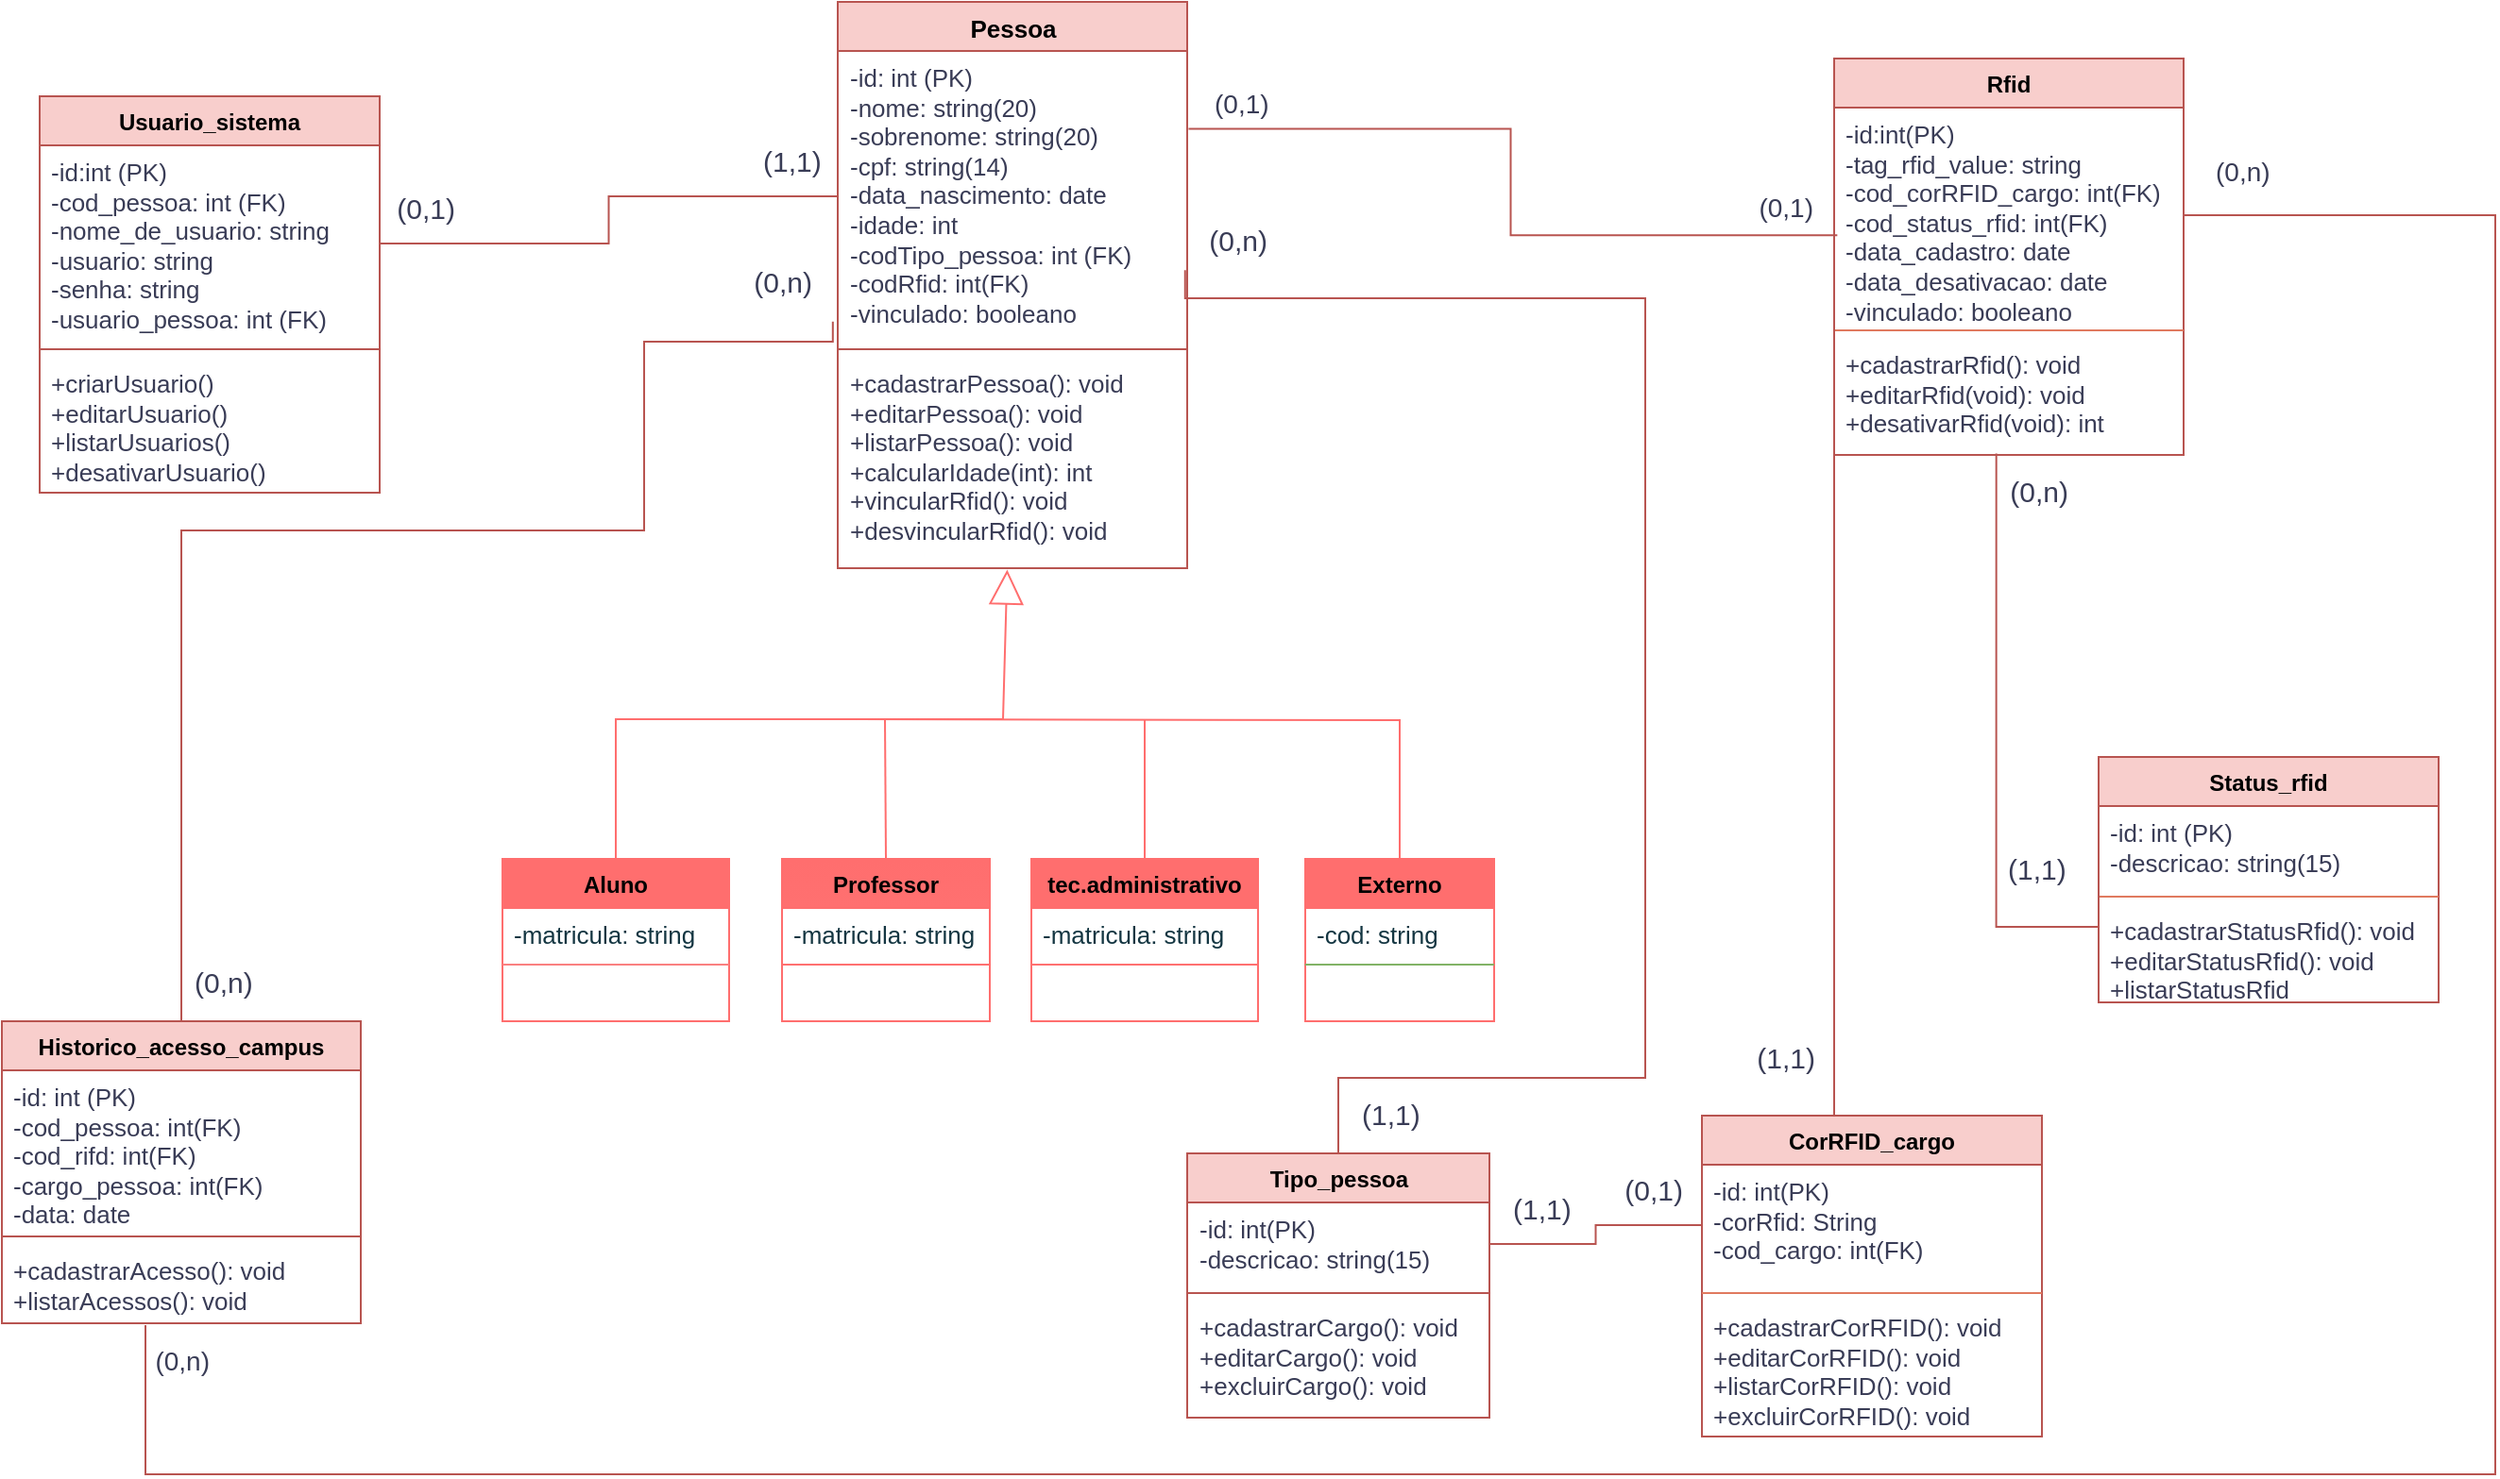 <mxfile version="24.7.5">
  <diagram id="C5RBs43oDa-KdzZeNtuy" name="Page-1">
    <mxGraphModel dx="1434" dy="844" grid="1" gridSize="10" guides="1" tooltips="1" connect="1" arrows="1" fold="1" page="0" pageScale="1" pageWidth="827" pageHeight="1169" math="0" shadow="0">
      <root>
        <mxCell id="WIyWlLk6GJQsqaUBKTNV-0" />
        <mxCell id="WIyWlLk6GJQsqaUBKTNV-1" parent="WIyWlLk6GJQsqaUBKTNV-0" />
        <mxCell id="M4-ka_P6qyNskd-XwN5T-8" value="Rfid" style="swimlane;fontStyle=1;align=center;verticalAlign=top;childLayout=stackLayout;horizontal=1;startSize=26;horizontalStack=0;resizeParent=1;resizeParentMax=0;resizeLast=0;collapsible=1;marginBottom=0;whiteSpace=wrap;html=1;strokeColor=#b85450;fillColor=#f8cecc;labelBackgroundColor=none;" parent="WIyWlLk6GJQsqaUBKTNV-1" vertex="1">
          <mxGeometry x="1060" y="60" width="185" height="210" as="geometry" />
        </mxCell>
        <mxCell id="M4-ka_P6qyNskd-XwN5T-9" value="&lt;div style=&quot;font-size: 13px;&quot;&gt;&lt;span style=&quot;text-wrap: nowrap; font-size: 13px;&quot;&gt;-id:int(PK)&lt;/span&gt;&lt;/div&gt;&lt;div style=&quot;font-size: 13px;&quot;&gt;&lt;span style=&quot;text-wrap: nowrap; font-size: 13px;&quot;&gt;-tag_rfid_value: string&lt;/span&gt;&lt;/div&gt;&lt;div style=&quot;font-size: 13px;&quot;&gt;&lt;span style=&quot;text-wrap: nowrap; font-size: 13px;&quot;&gt;-cod_corRFID_cargo: int(FK)&lt;/span&gt;&lt;/div&gt;&lt;div style=&quot;font-size: 13px;&quot;&gt;&lt;span style=&quot;text-wrap: nowrap; font-size: 13px;&quot;&gt;-cod_status_rfid: int(FK)&lt;/span&gt;&lt;/div&gt;&lt;div style=&quot;font-size: 13px;&quot;&gt;&lt;span style=&quot;text-wrap: nowrap; font-size: 13px;&quot;&gt;-data_cadastro: date&lt;/span&gt;&lt;/div&gt;&lt;div style=&quot;font-size: 13px;&quot;&gt;&lt;span style=&quot;text-wrap: nowrap; font-size: 13px;&quot;&gt;-data_desativacao: date&lt;/span&gt;&lt;/div&gt;&lt;div style=&quot;font-size: 13px;&quot;&gt;&lt;span style=&quot;text-wrap: nowrap; font-size: 13px;&quot;&gt;-vinculado: booleano&lt;/span&gt;&lt;/div&gt;" style="text;strokeColor=none;fillColor=none;align=left;verticalAlign=top;spacingLeft=4;spacingRight=4;overflow=hidden;rotatable=0;points=[[0,0.5],[1,0.5]];portConstraint=eastwest;whiteSpace=wrap;html=1;fontColor=#393C56;fontSize=13;labelBackgroundColor=none;" parent="M4-ka_P6qyNskd-XwN5T-8" vertex="1">
          <mxGeometry y="26" width="185" height="114" as="geometry" />
        </mxCell>
        <mxCell id="M4-ka_P6qyNskd-XwN5T-10" value="" style="line;strokeWidth=1;fillColor=none;align=left;verticalAlign=middle;spacingTop=-1;spacingLeft=3;spacingRight=3;rotatable=0;labelPosition=right;points=[];portConstraint=eastwest;strokeColor=#E07A5F;fontColor=#393C56;labelBackgroundColor=none;" parent="M4-ka_P6qyNskd-XwN5T-8" vertex="1">
          <mxGeometry y="140" width="185" height="8" as="geometry" />
        </mxCell>
        <mxCell id="M4-ka_P6qyNskd-XwN5T-11" value="+cadastrarRfid(): void&lt;div style=&quot;font-size: 13px;&quot;&gt;+editarRfid(void): void&lt;/div&gt;&lt;div style=&quot;font-size: 13px;&quot;&gt;+desativarRfid(void): int&lt;/div&gt;" style="text;strokeColor=none;fillColor=none;align=left;verticalAlign=top;spacingLeft=4;spacingRight=4;overflow=hidden;rotatable=0;points=[[0,0.5],[1,0.5]];portConstraint=eastwest;whiteSpace=wrap;html=1;fontColor=#393C56;fontSize=13;labelBackgroundColor=none;" parent="M4-ka_P6qyNskd-XwN5T-8" vertex="1">
          <mxGeometry y="148" width="185" height="62" as="geometry" />
        </mxCell>
        <mxCell id="M4-ka_P6qyNskd-XwN5T-16" value="Pessoa" style="swimlane;fontStyle=1;align=center;verticalAlign=top;childLayout=stackLayout;horizontal=1;startSize=26;horizontalStack=0;resizeParent=1;resizeParentMax=0;resizeLast=0;collapsible=1;marginBottom=0;whiteSpace=wrap;html=1;strokeColor=#b85450;fillColor=#f8cecc;fontSize=13;labelBackgroundColor=none;fillStyle=auto;" parent="WIyWlLk6GJQsqaUBKTNV-1" vertex="1">
          <mxGeometry x="532.5" y="30" width="185" height="300" as="geometry" />
        </mxCell>
        <mxCell id="M4-ka_P6qyNskd-XwN5T-17" value="-id: int (PK)&lt;div style=&quot;font-size: 13px;&quot;&gt;-nome: string(20)&lt;br style=&quot;font-size: 13px;&quot;&gt;&lt;/div&gt;&lt;div style=&quot;font-size: 13px;&quot;&gt;-sobrenome: string(20)&lt;br style=&quot;font-size: 13px;&quot;&gt;&lt;/div&gt;&lt;div style=&quot;font-size: 13px;&quot;&gt;-cpf: string(14)&lt;br style=&quot;font-size: 13px;&quot;&gt;&lt;/div&gt;&lt;div style=&quot;font-size: 13px;&quot;&gt;-data_nascimento: date&lt;/div&gt;&lt;div style=&quot;font-size: 13px;&quot;&gt;-idade: int&lt;/div&gt;&lt;div style=&quot;font-size: 13px;&quot;&gt;-codTipo_pessoa: int (FK)&lt;br style=&quot;font-size: 13px;&quot;&gt;&lt;/div&gt;&lt;div style=&quot;font-size: 13px;&quot;&gt;-codRfid: int&lt;span style=&quot;background-color: initial;&quot;&gt;(FK)&lt;/span&gt;&lt;/div&gt;&lt;div style=&quot;font-size: 13px;&quot;&gt;&lt;span style=&quot;text-wrap: nowrap;&quot;&gt;-vinculado: booleano&lt;/span&gt;&lt;br&gt;&lt;/div&gt;" style="text;strokeColor=none;fillColor=none;align=left;verticalAlign=top;spacingLeft=4;spacingRight=4;overflow=hidden;rotatable=0;points=[[0,0.5],[1,0.5]];portConstraint=eastwest;whiteSpace=wrap;html=1;fontColor=#393C56;fontSize=13;labelBackgroundColor=none;" parent="M4-ka_P6qyNskd-XwN5T-16" vertex="1">
          <mxGeometry y="26" width="185" height="154" as="geometry" />
        </mxCell>
        <mxCell id="M4-ka_P6qyNskd-XwN5T-18" value="" style="line;strokeWidth=1;fillColor=#f8cecc;align=left;verticalAlign=middle;spacingTop=-1;spacingLeft=3;spacingRight=3;rotatable=0;labelPosition=right;points=[];portConstraint=eastwest;strokeColor=#b85450;labelBackgroundColor=none;" parent="M4-ka_P6qyNskd-XwN5T-16" vertex="1">
          <mxGeometry y="180" width="185" height="8" as="geometry" />
        </mxCell>
        <mxCell id="M4-ka_P6qyNskd-XwN5T-19" value="+cadastrarPessoa(): void&lt;div style=&quot;font-size: 13px;&quot;&gt;+editarPessoa(): void&lt;/div&gt;&lt;div style=&quot;font-size: 13px;&quot;&gt;&lt;span style=&quot;background-color: initial; font-size: 13px;&quot;&gt;+listarPessoa(): void&lt;/span&gt;&lt;/div&gt;&lt;div style=&quot;font-size: 13px;&quot;&gt;&lt;span style=&quot;background-color: initial; font-size: 13px;&quot;&gt;+calcularIdade(int): int&lt;br&gt;&lt;/span&gt;&lt;div&gt;+vincularRfid(): void&lt;/div&gt;&lt;div&gt;+desvincularRfid(): void&lt;/div&gt;&lt;/div&gt;" style="text;strokeColor=none;fillColor=none;align=left;verticalAlign=top;spacingLeft=4;spacingRight=4;overflow=hidden;rotatable=0;points=[[0,0.5],[1,0.5]];portConstraint=eastwest;whiteSpace=wrap;html=1;fontColor=#393C56;fontSize=13;labelBackgroundColor=none;" parent="M4-ka_P6qyNskd-XwN5T-16" vertex="1">
          <mxGeometry y="188" width="185" height="112" as="geometry" />
        </mxCell>
        <mxCell id="M4-ka_P6qyNskd-XwN5T-28" value="Tipo_pessoa" style="swimlane;fontStyle=1;align=center;verticalAlign=top;childLayout=stackLayout;horizontal=1;startSize=26;horizontalStack=0;resizeParent=1;resizeParentMax=0;resizeLast=0;collapsible=1;marginBottom=0;whiteSpace=wrap;html=1;strokeColor=#b85450;fillColor=#f8cecc;labelBackgroundColor=none;" parent="WIyWlLk6GJQsqaUBKTNV-1" vertex="1">
          <mxGeometry x="717.5" y="640" width="160" height="140" as="geometry" />
        </mxCell>
        <mxCell id="M4-ka_P6qyNskd-XwN5T-29" value="-id: int(PK)&lt;div style=&quot;font-size: 13px;&quot;&gt;-descricao: string(15)&lt;br style=&quot;font-size: 13px;&quot;&gt;&lt;/div&gt;" style="text;strokeColor=none;fillColor=none;align=left;verticalAlign=top;spacingLeft=4;spacingRight=4;overflow=hidden;rotatable=0;points=[[0,0.5],[1,0.5]];portConstraint=eastwest;whiteSpace=wrap;html=1;fontColor=#393C56;fontSize=13;labelBackgroundColor=none;" parent="M4-ka_P6qyNskd-XwN5T-28" vertex="1">
          <mxGeometry y="26" width="160" height="44" as="geometry" />
        </mxCell>
        <mxCell id="M4-ka_P6qyNskd-XwN5T-30" value="" style="line;strokeWidth=1;fillColor=#f8cecc;align=left;verticalAlign=middle;spacingTop=-1;spacingLeft=3;spacingRight=3;rotatable=0;labelPosition=right;points=[];portConstraint=eastwest;strokeColor=#b85450;labelBackgroundColor=none;" parent="M4-ka_P6qyNskd-XwN5T-28" vertex="1">
          <mxGeometry y="70" width="160" height="8" as="geometry" />
        </mxCell>
        <mxCell id="M4-ka_P6qyNskd-XwN5T-31" value="+cadastrarCargo(): void&lt;div style=&quot;font-size: 13px;&quot;&gt;+editarCargo(): void&lt;/div&gt;&lt;div style=&quot;font-size: 13px;&quot;&gt;+excluirCargo(): void&lt;/div&gt;" style="text;strokeColor=none;fillColor=none;align=left;verticalAlign=top;spacingLeft=4;spacingRight=4;overflow=hidden;rotatable=0;points=[[0,0.5],[1,0.5]];portConstraint=eastwest;whiteSpace=wrap;html=1;fontColor=#393C56;fontSize=13;labelBackgroundColor=none;" parent="M4-ka_P6qyNskd-XwN5T-28" vertex="1">
          <mxGeometry y="78" width="160" height="62" as="geometry" />
        </mxCell>
        <mxCell id="M4-ka_P6qyNskd-XwN5T-32" value="Status_rfid" style="swimlane;fontStyle=1;align=center;verticalAlign=top;childLayout=stackLayout;horizontal=1;startSize=26;horizontalStack=0;resizeParent=1;resizeParentMax=0;resizeLast=0;collapsible=1;marginBottom=0;whiteSpace=wrap;html=1;strokeColor=#b85450;fillColor=#f8cecc;labelBackgroundColor=none;" parent="WIyWlLk6GJQsqaUBKTNV-1" vertex="1">
          <mxGeometry x="1200" y="430" width="180" height="130" as="geometry" />
        </mxCell>
        <mxCell id="M4-ka_P6qyNskd-XwN5T-33" value="-id: int (PK)&lt;div style=&quot;font-size: 13px;&quot;&gt;-descricao: string(15)&lt;br style=&quot;font-size: 13px;&quot;&gt;&lt;/div&gt;" style="text;strokeColor=none;fillColor=none;align=left;verticalAlign=top;spacingLeft=4;spacingRight=4;overflow=hidden;rotatable=0;points=[[0,0.5],[1,0.5]];portConstraint=eastwest;whiteSpace=wrap;html=1;fontColor=#393C56;fontSize=13;labelBackgroundColor=none;" parent="M4-ka_P6qyNskd-XwN5T-32" vertex="1">
          <mxGeometry y="26" width="180" height="44" as="geometry" />
        </mxCell>
        <mxCell id="M4-ka_P6qyNskd-XwN5T-62" value="" style="line;strokeWidth=1;fillColor=none;align=left;verticalAlign=middle;spacingTop=-1;spacingLeft=3;spacingRight=3;rotatable=0;labelPosition=right;points=[];portConstraint=eastwest;strokeColor=#E07A5F;fontColor=#393C56;labelBackgroundColor=none;" parent="M4-ka_P6qyNskd-XwN5T-32" vertex="1">
          <mxGeometry y="70" width="180" height="8" as="geometry" />
        </mxCell>
        <mxCell id="M4-ka_P6qyNskd-XwN5T-35" value="+cadastrarStatusRfid(): void&lt;div style=&quot;font-size: 13px;&quot;&gt;+editarStatusRfid(): void&lt;/div&gt;&lt;div style=&quot;font-size: 13px;&quot;&gt;+listarStatusRfid&lt;/div&gt;" style="text;strokeColor=none;fillColor=none;align=left;verticalAlign=top;spacingLeft=4;spacingRight=4;overflow=hidden;rotatable=0;points=[[0,0.5],[1,0.5]];portConstraint=eastwest;whiteSpace=wrap;html=1;fontColor=#393C56;fontSize=13;labelBackgroundColor=none;" parent="M4-ka_P6qyNskd-XwN5T-32" vertex="1">
          <mxGeometry y="78" width="180" height="52" as="geometry" />
        </mxCell>
        <mxCell id="M4-ka_P6qyNskd-XwN5T-40" value="Historico_acesso_campus" style="swimlane;fontStyle=1;align=center;verticalAlign=top;childLayout=stackLayout;horizontal=1;startSize=26;horizontalStack=0;resizeParent=1;resizeParentMax=0;resizeLast=0;collapsible=1;marginBottom=0;whiteSpace=wrap;html=1;strokeColor=#b85450;fillColor=#f8cecc;labelBackgroundColor=none;" parent="WIyWlLk6GJQsqaUBKTNV-1" vertex="1">
          <mxGeometry x="90" y="570" width="190" height="160" as="geometry" />
        </mxCell>
        <mxCell id="M4-ka_P6qyNskd-XwN5T-41" value="-id: int (PK)&lt;div style=&quot;font-size: 13px;&quot;&gt;-cod_pessoa: int(FK)&lt;/div&gt;&lt;div style=&quot;font-size: 13px;&quot;&gt;-cod_rifd: int(FK)&lt;/div&gt;&lt;div style=&quot;font-size: 13px;&quot;&gt;-cargo_pessoa: int(FK)&lt;br&gt;&lt;div style=&quot;font-size: 13px;&quot;&gt;-data: date&lt;br style=&quot;font-size: 13px;&quot;&gt;&lt;/div&gt;&lt;/div&gt;" style="text;strokeColor=none;fillColor=none;align=left;verticalAlign=top;spacingLeft=4;spacingRight=4;overflow=hidden;rotatable=0;points=[[0,0.5],[1,0.5]];portConstraint=eastwest;whiteSpace=wrap;html=1;fontColor=#393C56;fontSize=13;labelBackgroundColor=none;" parent="M4-ka_P6qyNskd-XwN5T-40" vertex="1">
          <mxGeometry y="26" width="190" height="84" as="geometry" />
        </mxCell>
        <mxCell id="M4-ka_P6qyNskd-XwN5T-42" value="" style="line;strokeWidth=1;fillColor=#f8cecc;align=left;verticalAlign=middle;spacingTop=-1;spacingLeft=3;spacingRight=3;rotatable=0;labelPosition=right;points=[];portConstraint=eastwest;strokeColor=#b85450;labelBackgroundColor=none;" parent="M4-ka_P6qyNskd-XwN5T-40" vertex="1">
          <mxGeometry y="110" width="190" height="8" as="geometry" />
        </mxCell>
        <mxCell id="M4-ka_P6qyNskd-XwN5T-43" value="+cadastrarAcesso(): void&lt;div style=&quot;font-size: 13px;&quot;&gt;+listarAcessos(): void&lt;/div&gt;" style="text;strokeColor=none;fillColor=none;align=left;verticalAlign=top;spacingLeft=4;spacingRight=4;overflow=hidden;rotatable=0;points=[[0,0.5],[1,0.5]];portConstraint=eastwest;whiteSpace=wrap;html=1;fontColor=#393C56;fontSize=13;labelBackgroundColor=none;" parent="M4-ka_P6qyNskd-XwN5T-40" vertex="1">
          <mxGeometry y="118" width="190" height="42" as="geometry" />
        </mxCell>
        <mxCell id="M4-ka_P6qyNskd-XwN5T-58" value="Usuario_sistema" style="swimlane;fontStyle=1;align=center;verticalAlign=top;childLayout=stackLayout;horizontal=1;startSize=26;horizontalStack=0;resizeParent=1;resizeParentMax=0;resizeLast=0;collapsible=1;marginBottom=0;whiteSpace=wrap;html=1;strokeColor=#b85450;fillColor=#f8cecc;labelBackgroundColor=none;" parent="WIyWlLk6GJQsqaUBKTNV-1" vertex="1">
          <mxGeometry x="110" y="80" width="180" height="210" as="geometry" />
        </mxCell>
        <mxCell id="M4-ka_P6qyNskd-XwN5T-59" value="&lt;span style=&quot;text-wrap: nowrap; font-size: 13px;&quot;&gt;-id:int (PK)&lt;/span&gt;&lt;div&gt;&lt;span style=&quot;text-wrap: nowrap;&quot;&gt;-cod_pessoa: int (FK)&lt;br&gt;&lt;/span&gt;&lt;div style=&quot;font-size: 13px;&quot;&gt;&lt;div&gt;-nome_de_usuario: string&lt;/div&gt;&lt;div&gt;-usuario: string&lt;/div&gt;&lt;div&gt;-senha: string&lt;/div&gt;&lt;div&gt;-usuario_pessoa: int (FK)&lt;/div&gt;&lt;/div&gt;&lt;/div&gt;" style="text;strokeColor=none;fillColor=none;align=left;verticalAlign=top;spacingLeft=4;spacingRight=4;overflow=hidden;rotatable=0;points=[[0,0.5],[1,0.5]];portConstraint=eastwest;whiteSpace=wrap;html=1;fontColor=#393C56;fontSize=13;labelBackgroundColor=none;" parent="M4-ka_P6qyNskd-XwN5T-58" vertex="1">
          <mxGeometry y="26" width="180" height="104" as="geometry" />
        </mxCell>
        <mxCell id="M4-ka_P6qyNskd-XwN5T-60" value="" style="line;strokeWidth=1;fillColor=#f8cecc;align=left;verticalAlign=middle;spacingTop=-1;spacingLeft=3;spacingRight=3;rotatable=0;labelPosition=right;points=[];portConstraint=eastwest;strokeColor=#b85450;labelBackgroundColor=none;" parent="M4-ka_P6qyNskd-XwN5T-58" vertex="1">
          <mxGeometry y="130" width="180" height="8" as="geometry" />
        </mxCell>
        <mxCell id="M4-ka_P6qyNskd-XwN5T-61" value="&lt;div&gt;+criarUsuario()&lt;/div&gt;&lt;div&gt;+editarUsuario()&lt;/div&gt;&lt;div&gt;+listarUsuarios()&lt;/div&gt;&lt;div&gt;+desativarUsuario()&lt;/div&gt;" style="text;strokeColor=none;fillColor=none;align=left;verticalAlign=top;spacingLeft=4;spacingRight=4;overflow=hidden;rotatable=0;points=[[0,0.5],[1,0.5]];portConstraint=eastwest;whiteSpace=wrap;html=1;fontColor=#393C56;fontSize=13;labelBackgroundColor=none;" parent="M4-ka_P6qyNskd-XwN5T-58" vertex="1">
          <mxGeometry y="138" width="180" height="72" as="geometry" />
        </mxCell>
        <mxCell id="M4-ka_P6qyNskd-XwN5T-89" value="" style="endArrow=block;endSize=16;endFill=0;html=1;rounded=0;strokeColor=#FF6E6E;fontColor=default;fillColor=#008a00;exitX=0.5;exitY=0;exitDx=0;exitDy=0;entryX=0.485;entryY=1.007;entryDx=0;entryDy=0;entryPerimeter=0;labelBackgroundColor=none;" parent="WIyWlLk6GJQsqaUBKTNV-1" source="rJte8QQAC7rV0e9gO7kI-1" target="M4-ka_P6qyNskd-XwN5T-19" edge="1">
          <mxGeometry width="160" relative="1" as="geometry">
            <mxPoint x="415" y="508" as="sourcePoint" />
            <mxPoint x="622.5" y="300" as="targetPoint" />
            <Array as="points">
              <mxPoint x="415" y="410" />
              <mxPoint x="620" y="410" />
            </Array>
          </mxGeometry>
        </mxCell>
        <mxCell id="M4-ka_P6qyNskd-XwN5T-90" value="" style="endArrow=none;html=1;edgeStyle=orthogonalEdgeStyle;rounded=0;strokeColor=#FF6E6E;fontColor=default;fillColor=#008a00;entryX=0.5;entryY=0;entryDx=0;entryDy=0;labelBackgroundColor=none;" parent="WIyWlLk6GJQsqaUBKTNV-1" target="rJte8QQAC7rV0e9gO7kI-9" edge="1">
          <mxGeometry relative="1" as="geometry">
            <mxPoint x="542.5" y="410" as="sourcePoint" />
            <mxPoint x="850" y="510" as="targetPoint" />
          </mxGeometry>
        </mxCell>
        <mxCell id="M4-ka_P6qyNskd-XwN5T-91" value="" style="edgeLabel;resizable=0;html=1;align=left;verticalAlign=bottom;strokeColor=#E07A5F;fontColor=#393C56;fillColor=#F2CC8F;labelBackgroundColor=none;" parent="M4-ka_P6qyNskd-XwN5T-90" connectable="0" vertex="1">
          <mxGeometry x="-1" relative="1" as="geometry" />
        </mxCell>
        <mxCell id="M4-ka_P6qyNskd-XwN5T-92" value="" style="edgeLabel;resizable=0;html=1;align=right;verticalAlign=bottom;strokeColor=#E07A5F;fontColor=#393C56;fillColor=#F2CC8F;labelBackgroundColor=none;" parent="M4-ka_P6qyNskd-XwN5T-90" connectable="0" vertex="1">
          <mxGeometry x="1" relative="1" as="geometry" />
        </mxCell>
        <mxCell id="M4-ka_P6qyNskd-XwN5T-96" value="" style="endArrow=none;html=1;edgeStyle=orthogonalEdgeStyle;rounded=0;strokeColor=#FF6E6E;fontColor=default;fillColor=#008a00;exitX=0.5;exitY=0;exitDx=0;exitDy=0;labelBackgroundColor=none;" parent="WIyWlLk6GJQsqaUBKTNV-1" source="rJte8QQAC7rV0e9gO7kI-5" edge="1">
          <mxGeometry relative="1" as="geometry">
            <mxPoint x="557.5" y="510" as="sourcePoint" />
            <mxPoint x="557.5" y="410" as="targetPoint" />
          </mxGeometry>
        </mxCell>
        <mxCell id="M4-ka_P6qyNskd-XwN5T-118" value="" style="endArrow=none;html=1;edgeStyle=orthogonalEdgeStyle;rounded=0;strokeColor=#b85450;fontColor=default;fillColor=#f8cecc;exitX=0;exitY=0.5;exitDx=0;exitDy=0;entryX=1;entryY=0.5;entryDx=0;entryDy=0;labelBackgroundColor=none;" parent="WIyWlLk6GJQsqaUBKTNV-1" source="M4-ka_P6qyNskd-XwN5T-17" target="M4-ka_P6qyNskd-XwN5T-59" edge="1">
          <mxGeometry relative="1" as="geometry">
            <mxPoint x="520" y="360" as="sourcePoint" />
            <mxPoint x="680" y="360" as="targetPoint" />
          </mxGeometry>
        </mxCell>
        <mxCell id="M4-ka_P6qyNskd-XwN5T-119" value="(1,1)" style="edgeLabel;resizable=0;html=1;align=left;verticalAlign=bottom;strokeColor=#E07A5F;fontColor=#393C56;fillColor=#F2CC8F;fontSize=15;labelBackgroundColor=none;" parent="M4-ka_P6qyNskd-XwN5T-118" connectable="0" vertex="1">
          <mxGeometry x="-1" relative="1" as="geometry">
            <mxPoint x="-42" y="-8" as="offset" />
          </mxGeometry>
        </mxCell>
        <mxCell id="M4-ka_P6qyNskd-XwN5T-120" value="(0,1)" style="edgeLabel;resizable=0;html=1;align=right;verticalAlign=bottom;strokeColor=#E07A5F;fontColor=#393C56;fillColor=#F2CC8F;fontSize=15;labelBackgroundColor=none;" parent="M4-ka_P6qyNskd-XwN5T-118" connectable="0" vertex="1">
          <mxGeometry x="1" relative="1" as="geometry">
            <mxPoint x="40" y="-8" as="offset" />
          </mxGeometry>
        </mxCell>
        <mxCell id="M4-ka_P6qyNskd-XwN5T-125" value="" style="endArrow=none;html=1;edgeStyle=orthogonalEdgeStyle;rounded=0;strokeColor=#b85450;fontColor=default;fillColor=#f8cecc;exitX=0.5;exitY=0;exitDx=0;exitDy=0;fontSize=15;entryX=0.994;entryY=0.754;entryDx=0;entryDy=0;entryPerimeter=0;labelBackgroundColor=none;" parent="WIyWlLk6GJQsqaUBKTNV-1" source="M4-ka_P6qyNskd-XwN5T-28" target="M4-ka_P6qyNskd-XwN5T-17" edge="1">
          <mxGeometry relative="1" as="geometry">
            <mxPoint x="980" y="430" as="sourcePoint" />
            <mxPoint x="740" y="200" as="targetPoint" />
            <Array as="points">
              <mxPoint x="798" y="600" />
              <mxPoint x="960" y="600" />
              <mxPoint x="960" y="187" />
              <mxPoint x="716" y="187" />
            </Array>
          </mxGeometry>
        </mxCell>
        <mxCell id="M4-ka_P6qyNskd-XwN5T-126" value="(1,1)" style="edgeLabel;resizable=0;html=1;align=left;verticalAlign=bottom;strokeColor=#E07A5F;fontColor=#393C56;fillColor=#F2CC8F;fontSize=15;labelBackgroundColor=none;" parent="M4-ka_P6qyNskd-XwN5T-125" connectable="0" vertex="1">
          <mxGeometry x="-1" relative="1" as="geometry">
            <mxPoint x="10" y="-10" as="offset" />
          </mxGeometry>
        </mxCell>
        <mxCell id="M4-ka_P6qyNskd-XwN5T-127" value="(0,n)" style="edgeLabel;resizable=0;html=1;align=right;verticalAlign=bottom;strokeColor=#E07A5F;fontColor=#393C56;fillColor=#F2CC8F;fontSize=15;labelBackgroundColor=none;" parent="M4-ka_P6qyNskd-XwN5T-125" connectable="0" vertex="1">
          <mxGeometry x="1" relative="1" as="geometry">
            <mxPoint x="44" y="-5" as="offset" />
          </mxGeometry>
        </mxCell>
        <mxCell id="M4-ka_P6qyNskd-XwN5T-134" value="" style="endArrow=none;html=1;edgeStyle=orthogonalEdgeStyle;rounded=0;strokeColor=#b85450;fontColor=default;fillColor=#f8cecc;exitX=0.5;exitY=0;exitDx=0;exitDy=0;entryX=-0.014;entryY=0.931;entryDx=0;entryDy=0;entryPerimeter=0;labelBackgroundColor=none;" parent="WIyWlLk6GJQsqaUBKTNV-1" source="M4-ka_P6qyNskd-XwN5T-40" target="M4-ka_P6qyNskd-XwN5T-17" edge="1">
          <mxGeometry relative="1" as="geometry">
            <mxPoint x="510" y="630" as="sourcePoint" />
            <mxPoint x="670" y="630" as="targetPoint" />
            <Array as="points">
              <mxPoint x="185" y="310" />
              <mxPoint x="430" y="310" />
              <mxPoint x="430" y="210" />
            </Array>
          </mxGeometry>
        </mxCell>
        <mxCell id="M4-ka_P6qyNskd-XwN5T-135" value="(0,n)" style="edgeLabel;resizable=0;html=1;align=left;verticalAlign=bottom;strokeColor=#E07A5F;fontColor=#393C56;fillColor=#F2CC8F;fontSize=15;labelBackgroundColor=none;" parent="M4-ka_P6qyNskd-XwN5T-134" connectable="0" vertex="1">
          <mxGeometry x="-1" relative="1" as="geometry">
            <mxPoint x="5" y="-10" as="offset" />
          </mxGeometry>
        </mxCell>
        <mxCell id="M4-ka_P6qyNskd-XwN5T-136" value="(0,n)" style="edgeLabel;resizable=0;html=1;align=right;verticalAlign=bottom;strokeColor=#E07A5F;fontColor=#393C56;fillColor=#F2CC8F;fontSize=15;labelBackgroundColor=none;" parent="M4-ka_P6qyNskd-XwN5T-134" connectable="0" vertex="1">
          <mxGeometry x="1" relative="1" as="geometry">
            <mxPoint x="-10" y="-10" as="offset" />
          </mxGeometry>
        </mxCell>
        <mxCell id="M4-ka_P6qyNskd-XwN5T-138" value="" style="endArrow=none;html=1;edgeStyle=orthogonalEdgeStyle;rounded=0;strokeColor=#b85450;fontColor=default;fillColor=#f8cecc;exitX=0;exitY=0.5;exitDx=0;exitDy=0;entryX=0.464;entryY=0.988;entryDx=0;entryDy=0;entryPerimeter=0;labelBackgroundColor=none;" parent="WIyWlLk6GJQsqaUBKTNV-1" source="M4-ka_P6qyNskd-XwN5T-33" target="M4-ka_P6qyNskd-XwN5T-11" edge="1">
          <mxGeometry relative="1" as="geometry">
            <mxPoint x="1150" y="620" as="sourcePoint" />
            <mxPoint x="1310" y="620" as="targetPoint" />
            <Array as="points">
              <mxPoint x="1200" y="520" />
              <mxPoint x="1146" y="520" />
            </Array>
          </mxGeometry>
        </mxCell>
        <mxCell id="M4-ka_P6qyNskd-XwN5T-139" value="(1,1)" style="edgeLabel;resizable=0;html=1;align=left;verticalAlign=bottom;strokeColor=#E07A5F;fontColor=#393C56;fillColor=#F2CC8F;fontSize=15;labelBackgroundColor=none;" parent="M4-ka_P6qyNskd-XwN5T-138" connectable="0" vertex="1">
          <mxGeometry x="-1" relative="1" as="geometry">
            <mxPoint x="-50" y="22" as="offset" />
          </mxGeometry>
        </mxCell>
        <mxCell id="M4-ka_P6qyNskd-XwN5T-140" value="(0,n)" style="edgeLabel;resizable=0;html=1;align=right;verticalAlign=bottom;strokeColor=#E07A5F;fontColor=#393C56;fillColor=#F2CC8F;fontSize=15;labelBackgroundColor=none;" parent="M4-ka_P6qyNskd-XwN5T-138" connectable="0" vertex="1">
          <mxGeometry x="1" relative="1" as="geometry">
            <mxPoint x="39" y="31" as="offset" />
          </mxGeometry>
        </mxCell>
        <mxCell id="M4-ka_P6qyNskd-XwN5T-141" value="CorRFID_cargo" style="swimlane;fontStyle=1;align=center;verticalAlign=top;childLayout=stackLayout;horizontal=1;startSize=26;horizontalStack=0;resizeParent=1;resizeParentMax=0;resizeLast=0;collapsible=1;marginBottom=0;whiteSpace=wrap;html=1;strokeColor=#b85450;fillColor=#f8cecc;labelBackgroundColor=none;" parent="WIyWlLk6GJQsqaUBKTNV-1" vertex="1">
          <mxGeometry x="990" y="620" width="180" height="170" as="geometry" />
        </mxCell>
        <mxCell id="M4-ka_P6qyNskd-XwN5T-142" value="-id: int(PK)&lt;div style=&quot;font-size: 13px;&quot;&gt;-corRfid: String&lt;br style=&quot;font-size: 13px;&quot;&gt;&lt;/div&gt;&lt;div style=&quot;font-size: 13px;&quot;&gt;-cod_cargo: int(FK)&lt;/div&gt;" style="text;strokeColor=none;fillColor=none;align=left;verticalAlign=top;spacingLeft=4;spacingRight=4;overflow=hidden;rotatable=0;points=[[0,0.5],[1,0.5]];portConstraint=eastwest;whiteSpace=wrap;html=1;fontColor=#393C56;fontSize=13;labelBackgroundColor=none;" parent="M4-ka_P6qyNskd-XwN5T-141" vertex="1">
          <mxGeometry y="26" width="180" height="64" as="geometry" />
        </mxCell>
        <mxCell id="M4-ka_P6qyNskd-XwN5T-143" value="" style="line;strokeWidth=1;fillColor=none;align=left;verticalAlign=middle;spacingTop=-1;spacingLeft=3;spacingRight=3;rotatable=0;labelPosition=right;points=[];portConstraint=eastwest;strokeColor=#E07A5F;fontColor=#393C56;labelBackgroundColor=none;" parent="M4-ka_P6qyNskd-XwN5T-141" vertex="1">
          <mxGeometry y="90" width="180" height="8" as="geometry" />
        </mxCell>
        <mxCell id="M4-ka_P6qyNskd-XwN5T-144" value="+cadastrarCorRFID(): void&lt;div style=&quot;font-size: 13px;&quot;&gt;+editarCorRFID(): void&lt;/div&gt;&lt;div style=&quot;font-size: 13px;&quot;&gt;+listarCorRFID(): void&lt;br&gt;&lt;/div&gt;&lt;div style=&quot;font-size: 13px;&quot;&gt;+excluirCorRFID(): void&lt;/div&gt;" style="text;strokeColor=none;fillColor=none;align=left;verticalAlign=top;spacingLeft=4;spacingRight=4;overflow=hidden;rotatable=0;points=[[0,0.5],[1,0.5]];portConstraint=eastwest;whiteSpace=wrap;html=1;fontColor=#393C56;fontSize=13;labelBackgroundColor=none;" parent="M4-ka_P6qyNskd-XwN5T-141" vertex="1">
          <mxGeometry y="98" width="180" height="72" as="geometry" />
        </mxCell>
        <mxCell id="M4-ka_P6qyNskd-XwN5T-145" value="" style="endArrow=none;html=1;edgeStyle=orthogonalEdgeStyle;rounded=0;strokeColor=#b85450;fontColor=default;fillColor=#f8cecc;exitX=1;exitY=0.5;exitDx=0;exitDy=0;entryX=0;entryY=0.5;entryDx=0;entryDy=0;labelBackgroundColor=none;" parent="WIyWlLk6GJQsqaUBKTNV-1" source="M4-ka_P6qyNskd-XwN5T-29" target="M4-ka_P6qyNskd-XwN5T-142" edge="1">
          <mxGeometry relative="1" as="geometry">
            <mxPoint x="670" y="670" as="sourcePoint" />
            <mxPoint x="830" y="670" as="targetPoint" />
          </mxGeometry>
        </mxCell>
        <mxCell id="M4-ka_P6qyNskd-XwN5T-146" value="(1,1)" style="edgeLabel;resizable=0;html=1;align=left;verticalAlign=bottom;strokeColor=#E07A5F;fontColor=#393C56;fillColor=#F2CC8F;fontSize=15;labelBackgroundColor=none;" parent="M4-ka_P6qyNskd-XwN5T-145" connectable="0" vertex="1">
          <mxGeometry x="-1" relative="1" as="geometry">
            <mxPoint x="10" y="-8" as="offset" />
          </mxGeometry>
        </mxCell>
        <mxCell id="M4-ka_P6qyNskd-XwN5T-147" value="(0,1)" style="edgeLabel;resizable=0;html=1;align=right;verticalAlign=bottom;strokeColor=#E07A5F;fontColor=#393C56;fillColor=#F2CC8F;fontSize=15;labelBackgroundColor=none;" parent="M4-ka_P6qyNskd-XwN5T-145" connectable="0" vertex="1">
          <mxGeometry x="1" relative="1" as="geometry">
            <mxPoint x="-10" y="-8" as="offset" />
          </mxGeometry>
        </mxCell>
        <mxCell id="M4-ka_P6qyNskd-XwN5T-148" value="" style="endArrow=none;html=1;edgeStyle=orthogonalEdgeStyle;rounded=0;strokeColor=#b85450;fontColor=default;fillColor=#f8cecc;entryX=0.5;entryY=0;entryDx=0;entryDy=0;exitX=0;exitY=0.5;exitDx=0;exitDy=0;labelBackgroundColor=none;" parent="WIyWlLk6GJQsqaUBKTNV-1" source="M4-ka_P6qyNskd-XwN5T-9" target="M4-ka_P6qyNskd-XwN5T-141" edge="1">
          <mxGeometry relative="1" as="geometry">
            <mxPoint x="660" y="910" as="sourcePoint" />
            <mxPoint x="820" y="910" as="targetPoint" />
            <Array as="points">
              <mxPoint x="1060" y="620" />
            </Array>
          </mxGeometry>
        </mxCell>
        <mxCell id="M4-ka_P6qyNskd-XwN5T-150" value="(1,1)" style="edgeLabel;resizable=0;html=1;align=right;verticalAlign=bottom;strokeColor=#E07A5F;fontColor=#393C56;fillColor=#F2CC8F;fontSize=15;labelBackgroundColor=none;" parent="M4-ka_P6qyNskd-XwN5T-148" connectable="0" vertex="1">
          <mxGeometry x="1" relative="1" as="geometry">
            <mxPoint x="-30" y="-20" as="offset" />
          </mxGeometry>
        </mxCell>
        <mxCell id="M4-ka_P6qyNskd-XwN5T-151" value="" style="endArrow=none;html=1;edgeStyle=orthogonalEdgeStyle;rounded=0;strokeColor=#FF6E6E;fontColor=default;fillColor=#008a00;exitX=0.5;exitY=0;exitDx=0;exitDy=0;labelBackgroundColor=none;" parent="WIyWlLk6GJQsqaUBKTNV-1" source="rJte8QQAC7rV0e9gO7kI-17" edge="1">
          <mxGeometry relative="1" as="geometry">
            <mxPoint x="695" y="510" as="sourcePoint" />
            <mxPoint x="695" y="410" as="targetPoint" />
          </mxGeometry>
        </mxCell>
        <mxCell id="xuZ6Ef-4p1wvEKeNe8pg-0" value="" style="endArrow=none;html=1;edgeStyle=orthogonalEdgeStyle;rounded=0;exitX=1.004;exitY=0.268;exitDx=0;exitDy=0;exitPerimeter=0;entryX=0.009;entryY=0.593;entryDx=0;entryDy=0;entryPerimeter=0;labelBackgroundColor=none;strokeColor=#b85450;fontColor=default;fillColor=#f8cecc;" parent="WIyWlLk6GJQsqaUBKTNV-1" source="M4-ka_P6qyNskd-XwN5T-17" target="M4-ka_P6qyNskd-XwN5T-9" edge="1">
          <mxGeometry relative="1" as="geometry">
            <mxPoint x="830" y="280" as="sourcePoint" />
            <mxPoint x="990" y="280" as="targetPoint" />
          </mxGeometry>
        </mxCell>
        <mxCell id="xuZ6Ef-4p1wvEKeNe8pg-1" value="(0,1)" style="edgeLabel;resizable=0;html=1;align=left;verticalAlign=bottom;fontSize=14;labelBackgroundColor=none;fontColor=#393C56;" parent="xuZ6Ef-4p1wvEKeNe8pg-0" connectable="0" vertex="1">
          <mxGeometry x="-1" relative="1" as="geometry">
            <mxPoint x="12" y="-3" as="offset" />
          </mxGeometry>
        </mxCell>
        <mxCell id="xuZ6Ef-4p1wvEKeNe8pg-2" value="(0,1)" style="edgeLabel;resizable=0;html=1;align=right;verticalAlign=bottom;fontSize=14;labelBackgroundColor=none;fontColor=#393C56;" parent="xuZ6Ef-4p1wvEKeNe8pg-0" connectable="0" vertex="1">
          <mxGeometry x="1" relative="1" as="geometry">
            <mxPoint x="-12" y="-4" as="offset" />
          </mxGeometry>
        </mxCell>
        <mxCell id="xuZ6Ef-4p1wvEKeNe8pg-3" value="" style="endArrow=none;html=1;edgeStyle=orthogonalEdgeStyle;rounded=0;exitX=1;exitY=0.5;exitDx=0;exitDy=0;entryX=0.4;entryY=1.024;entryDx=0;entryDy=0;entryPerimeter=0;labelBackgroundColor=none;strokeColor=#b85450;fontColor=default;fillColor=#f8cecc;" parent="WIyWlLk6GJQsqaUBKTNV-1" source="M4-ka_P6qyNskd-XwN5T-9" target="M4-ka_P6qyNskd-XwN5T-43" edge="1">
          <mxGeometry relative="1" as="geometry">
            <mxPoint x="700" y="420" as="sourcePoint" />
            <mxPoint x="1410" y="770" as="targetPoint" />
            <Array as="points">
              <mxPoint x="1410" y="143" />
              <mxPoint x="1410" y="810" />
              <mxPoint x="166" y="810" />
            </Array>
          </mxGeometry>
        </mxCell>
        <mxCell id="xuZ6Ef-4p1wvEKeNe8pg-4" value="(0,n)" style="edgeLabel;resizable=0;html=1;align=left;verticalAlign=bottom;fontSize=14;labelBackgroundColor=none;fontColor=#393C56;" parent="xuZ6Ef-4p1wvEKeNe8pg-3" connectable="0" vertex="1">
          <mxGeometry x="-1" relative="1" as="geometry">
            <mxPoint x="15" y="-13" as="offset" />
          </mxGeometry>
        </mxCell>
        <mxCell id="xuZ6Ef-4p1wvEKeNe8pg-5" value="(0,n)" style="edgeLabel;resizable=0;html=1;align=right;verticalAlign=bottom;fontSize=14;labelBackgroundColor=none;fontColor=#393C56;" parent="xuZ6Ef-4p1wvEKeNe8pg-3" connectable="0" vertex="1">
          <mxGeometry x="1" relative="1" as="geometry">
            <mxPoint x="34" y="29" as="offset" />
          </mxGeometry>
        </mxCell>
        <mxCell id="rJte8QQAC7rV0e9gO7kI-1" value="Aluno" style="swimlane;fontStyle=1;align=center;verticalAlign=top;childLayout=stackLayout;horizontal=1;startSize=26;horizontalStack=0;resizeParent=1;resizeParentMax=0;resizeLast=0;collapsible=1;marginBottom=0;whiteSpace=wrap;html=1;labelBackgroundColor=none;fillColor=#FF6E6E;strokeColor=#FF6E6E;" parent="WIyWlLk6GJQsqaUBKTNV-1" vertex="1">
          <mxGeometry x="355" y="484" width="120" height="86" as="geometry">
            <mxRectangle x="355" y="484" width="70" height="30" as="alternateBounds" />
          </mxGeometry>
        </mxCell>
        <mxCell id="rJte8QQAC7rV0e9gO7kI-2" value="&lt;span style=&quot;color: rgb(20, 54, 66); font-size: 13px;&quot;&gt;-matricula: string&lt;/span&gt;" style="text;strokeColor=none;fillColor=none;align=left;verticalAlign=top;spacingLeft=4;spacingRight=4;overflow=hidden;rotatable=0;points=[[0,0.5],[1,0.5]];portConstraint=eastwest;whiteSpace=wrap;html=1;labelBackgroundColor=none;fontColor=#393C56;" parent="rJte8QQAC7rV0e9gO7kI-1" vertex="1">
          <mxGeometry y="26" width="120" height="26" as="geometry" />
        </mxCell>
        <mxCell id="rJte8QQAC7rV0e9gO7kI-3" value="" style="line;strokeWidth=1;fillColor=#FA8080;align=left;verticalAlign=middle;spacingTop=-1;spacingLeft=3;spacingRight=3;rotatable=0;labelPosition=right;points=[];portConstraint=eastwest;strokeColor=#FA8080;labelBackgroundColor=none;gradientColor=#FA8080;" parent="rJte8QQAC7rV0e9gO7kI-1" vertex="1">
          <mxGeometry y="52" width="120" height="8" as="geometry" />
        </mxCell>
        <mxCell id="rJte8QQAC7rV0e9gO7kI-4" value="&amp;nbsp;" style="text;strokeColor=none;fillColor=none;align=left;verticalAlign=top;spacingLeft=4;spacingRight=4;overflow=hidden;rotatable=0;points=[[0,0.5],[1,0.5]];portConstraint=eastwest;whiteSpace=wrap;html=1;labelBackgroundColor=none;fontColor=#393C56;" parent="rJte8QQAC7rV0e9gO7kI-1" vertex="1">
          <mxGeometry y="60" width="120" height="26" as="geometry" />
        </mxCell>
        <mxCell id="rJte8QQAC7rV0e9gO7kI-5" value="Professor" style="swimlane;fontStyle=1;align=center;verticalAlign=top;childLayout=stackLayout;horizontal=1;startSize=26;horizontalStack=0;resizeParent=1;resizeParentMax=0;resizeLast=0;collapsible=1;marginBottom=0;whiteSpace=wrap;html=1;labelBackgroundColor=none;fillColor=#FF6E6E;strokeColor=#FF6E6E;gradientColor=#FF7070;" parent="WIyWlLk6GJQsqaUBKTNV-1" vertex="1">
          <mxGeometry x="503" y="484" width="110" height="86" as="geometry">
            <mxRectangle x="503" y="484" width="90" height="30" as="alternateBounds" />
          </mxGeometry>
        </mxCell>
        <mxCell id="rJte8QQAC7rV0e9gO7kI-6" value="&lt;span style=&quot;color: rgb(20, 54, 66); font-size: 13px;&quot;&gt;-matricula: string&lt;/span&gt;" style="text;strokeColor=none;fillColor=none;align=left;verticalAlign=top;spacingLeft=4;spacingRight=4;overflow=hidden;rotatable=0;points=[[0,0.5],[1,0.5]];portConstraint=eastwest;whiteSpace=wrap;html=1;labelBackgroundColor=none;fontColor=#393C56;" parent="rJte8QQAC7rV0e9gO7kI-5" vertex="1">
          <mxGeometry y="26" width="110" height="26" as="geometry" />
        </mxCell>
        <mxCell id="rJte8QQAC7rV0e9gO7kI-7" value="" style="line;strokeWidth=1;align=left;verticalAlign=middle;spacingTop=-1;spacingLeft=3;spacingRight=3;rotatable=0;labelPosition=right;points=[];portConstraint=eastwest;labelBackgroundColor=none;fillColor=#d5e8d4;gradientColor=#97d077;strokeColor=#FF7070;" parent="rJte8QQAC7rV0e9gO7kI-5" vertex="1">
          <mxGeometry y="52" width="110" height="8" as="geometry" />
        </mxCell>
        <mxCell id="rJte8QQAC7rV0e9gO7kI-8" value="&amp;nbsp;" style="text;strokeColor=none;fillColor=none;align=left;verticalAlign=top;spacingLeft=4;spacingRight=4;overflow=hidden;rotatable=0;points=[[0,0.5],[1,0.5]];portConstraint=eastwest;whiteSpace=wrap;html=1;labelBackgroundColor=none;fontColor=#393C56;" parent="rJte8QQAC7rV0e9gO7kI-5" vertex="1">
          <mxGeometry y="60" width="110" height="26" as="geometry" />
        </mxCell>
        <mxCell id="rJte8QQAC7rV0e9gO7kI-9" value="Externo" style="swimlane;fontStyle=1;align=center;verticalAlign=top;childLayout=stackLayout;horizontal=1;startSize=26;horizontalStack=0;resizeParent=1;resizeParentMax=0;resizeLast=0;collapsible=1;marginBottom=0;whiteSpace=wrap;html=1;labelBackgroundColor=none;fillColor=#FF6E6E;strokeColor=#FF6E6E;gradientColor=none;" parent="WIyWlLk6GJQsqaUBKTNV-1" vertex="1">
          <mxGeometry x="780" y="484" width="100" height="86" as="geometry" />
        </mxCell>
        <mxCell id="rJte8QQAC7rV0e9gO7kI-10" value="&lt;span style=&quot;color: rgb(20, 54, 66); font-size: 13px;&quot;&gt;-cod: string&lt;/span&gt;" style="text;strokeColor=none;fillColor=none;align=left;verticalAlign=top;spacingLeft=4;spacingRight=4;overflow=hidden;rotatable=0;points=[[0,0.5],[1,0.5]];portConstraint=eastwest;whiteSpace=wrap;html=1;labelBackgroundColor=none;fontColor=#393C56;" parent="rJte8QQAC7rV0e9gO7kI-9" vertex="1">
          <mxGeometry y="26" width="100" height="26" as="geometry" />
        </mxCell>
        <mxCell id="rJte8QQAC7rV0e9gO7kI-11" value="" style="line;strokeWidth=1;align=left;verticalAlign=middle;spacingTop=-1;spacingLeft=3;spacingRight=3;rotatable=0;labelPosition=right;points=[];portConstraint=eastwest;labelBackgroundColor=none;fillColor=#d5e8d4;gradientColor=#97d077;strokeColor=#82b366;" parent="rJte8QQAC7rV0e9gO7kI-9" vertex="1">
          <mxGeometry y="52" width="100" height="8" as="geometry" />
        </mxCell>
        <mxCell id="rJte8QQAC7rV0e9gO7kI-12" value="&amp;nbsp;" style="text;strokeColor=none;fillColor=none;align=left;verticalAlign=top;spacingLeft=4;spacingRight=4;overflow=hidden;rotatable=0;points=[[0,0.5],[1,0.5]];portConstraint=eastwest;whiteSpace=wrap;html=1;labelBackgroundColor=none;fontColor=#393C56;" parent="rJte8QQAC7rV0e9gO7kI-9" vertex="1">
          <mxGeometry y="60" width="100" height="26" as="geometry" />
        </mxCell>
        <mxCell id="rJte8QQAC7rV0e9gO7kI-17" value="tec.administrativo" style="swimlane;fontStyle=1;align=center;verticalAlign=top;childLayout=stackLayout;horizontal=1;startSize=26;horizontalStack=0;resizeParent=1;resizeParentMax=0;resizeLast=0;collapsible=1;marginBottom=0;whiteSpace=wrap;html=1;labelBackgroundColor=none;fillColor=#FF6E6E;strokeColor=#FF6E6E;gradientColor=none;" parent="WIyWlLk6GJQsqaUBKTNV-1" vertex="1">
          <mxGeometry x="635" y="484" width="120" height="86" as="geometry" />
        </mxCell>
        <mxCell id="rJte8QQAC7rV0e9gO7kI-18" value="&lt;span style=&quot;color: rgb(20, 54, 66); font-size: 13px;&quot;&gt;-matricula: string&lt;/span&gt;" style="text;strokeColor=none;fillColor=none;align=left;verticalAlign=top;spacingLeft=4;spacingRight=4;overflow=hidden;rotatable=0;points=[[0,0.5],[1,0.5]];portConstraint=eastwest;whiteSpace=wrap;html=1;labelBackgroundColor=none;fontColor=#393C56;" parent="rJte8QQAC7rV0e9gO7kI-17" vertex="1">
          <mxGeometry y="26" width="120" height="26" as="geometry" />
        </mxCell>
        <mxCell id="rJte8QQAC7rV0e9gO7kI-19" value="" style="line;strokeWidth=1;align=left;verticalAlign=middle;spacingTop=-1;spacingLeft=3;spacingRight=3;rotatable=0;labelPosition=right;points=[];portConstraint=eastwest;labelBackgroundColor=none;fillColor=#d5e8d4;gradientColor=#97d077;strokeColor=#FF7070;" parent="rJte8QQAC7rV0e9gO7kI-17" vertex="1">
          <mxGeometry y="52" width="120" height="8" as="geometry" />
        </mxCell>
        <mxCell id="rJte8QQAC7rV0e9gO7kI-20" value="&amp;nbsp;" style="text;align=left;verticalAlign=top;spacingLeft=4;spacingRight=4;overflow=hidden;rotatable=0;points=[[0,0.5],[1,0.5]];portConstraint=eastwest;whiteSpace=wrap;html=1;labelBackgroundColor=none;" parent="rJte8QQAC7rV0e9gO7kI-17" vertex="1">
          <mxGeometry y="60" width="120" height="26" as="geometry" />
        </mxCell>
      </root>
    </mxGraphModel>
  </diagram>
</mxfile>
